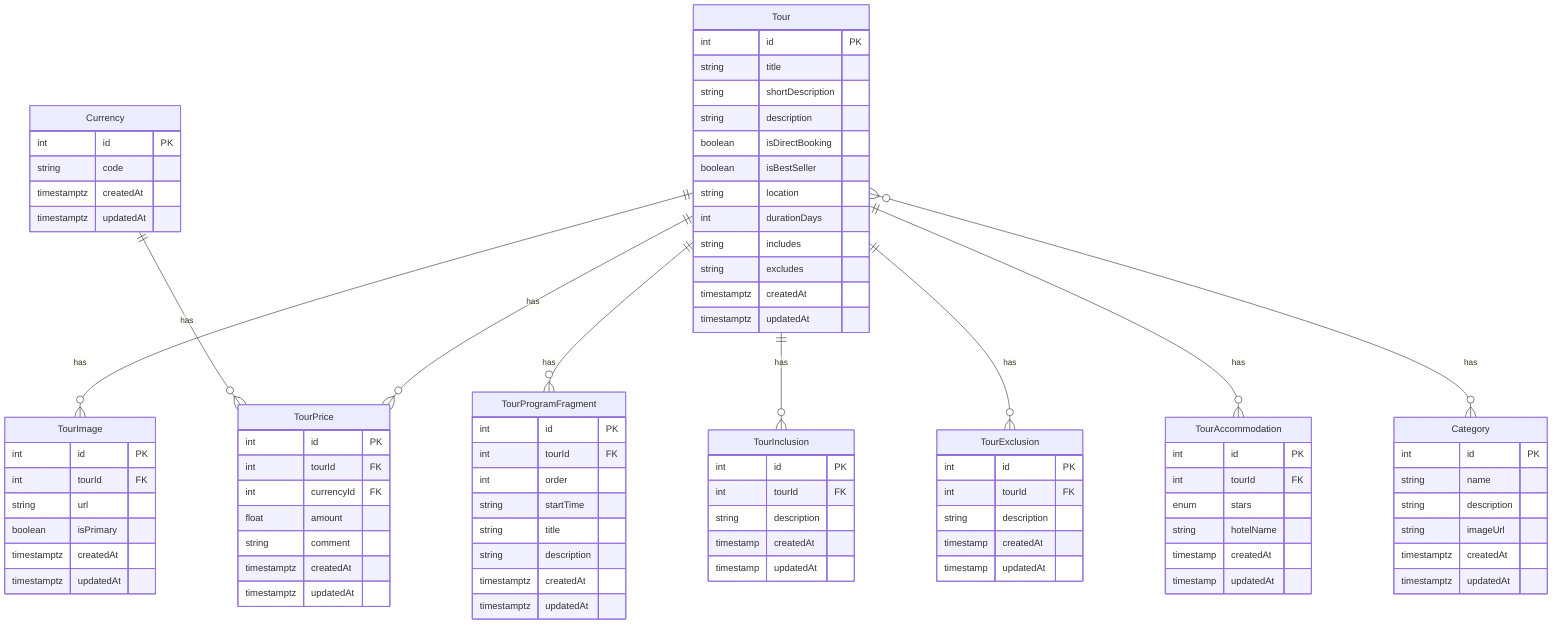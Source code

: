 erDiagram
    Tour ||--o{ TourImage : has
    Tour ||--o{ TourProgramFragment : has
    Tour ||--o{ TourPrice : has
    Tour ||--o{ TourInclusion : has
    Tour ||--o{ TourExclusion : has
    Tour ||--o{ TourAccommodation : has
    Tour }o--o{ Category : has
    Currency ||--o{ TourPrice : has

    Tour {
        int id PK
        string title
        string shortDescription
        string description
        boolean isDirectBooking
        boolean isBestSeller
        string location
        int durationDays
        string includes
        string excludes
        timestamptz createdAt
        timestamptz updatedAt
    }

    TourAccommodation {
        int id PK
        int tourId FK
        enum stars
        string hotelName
        timestamp createdAt
        timestamp updatedAt
    }

    TourInclusion {
        int id PK
        int tourId FK
        string description
        timestamp createdAt
        timestamp updatedAt
    }

    TourExclusion {
        int id PK
        int tourId FK
        string description
        timestamp createdAt
        timestamp updatedAt
    }

    TourImage {
        int id PK
        int tourId FK
        string url
        boolean isPrimary
        timestamptz createdAt
        timestamptz updatedAt
    }

    TourProgramFragment {
        int id PK
        int tourId FK
        int order
        string startTime
        string title
        string description
        timestamptz createdAt
        timestamptz updatedAt
    }

    Category {
        int id PK
        string name
        string description
        string imageUrl
        timestamptz createdAt
        timestamptz updatedAt
    }

    TourPrice {
        int id PK
        int tourId FK
        int currencyId FK
        float amount
        string comment
        timestamptz createdAt
        timestamptz updatedAt
    }

    Currency {
        int id PK
        string code
        timestamptz createdAt
        timestamptz updatedAt
    }